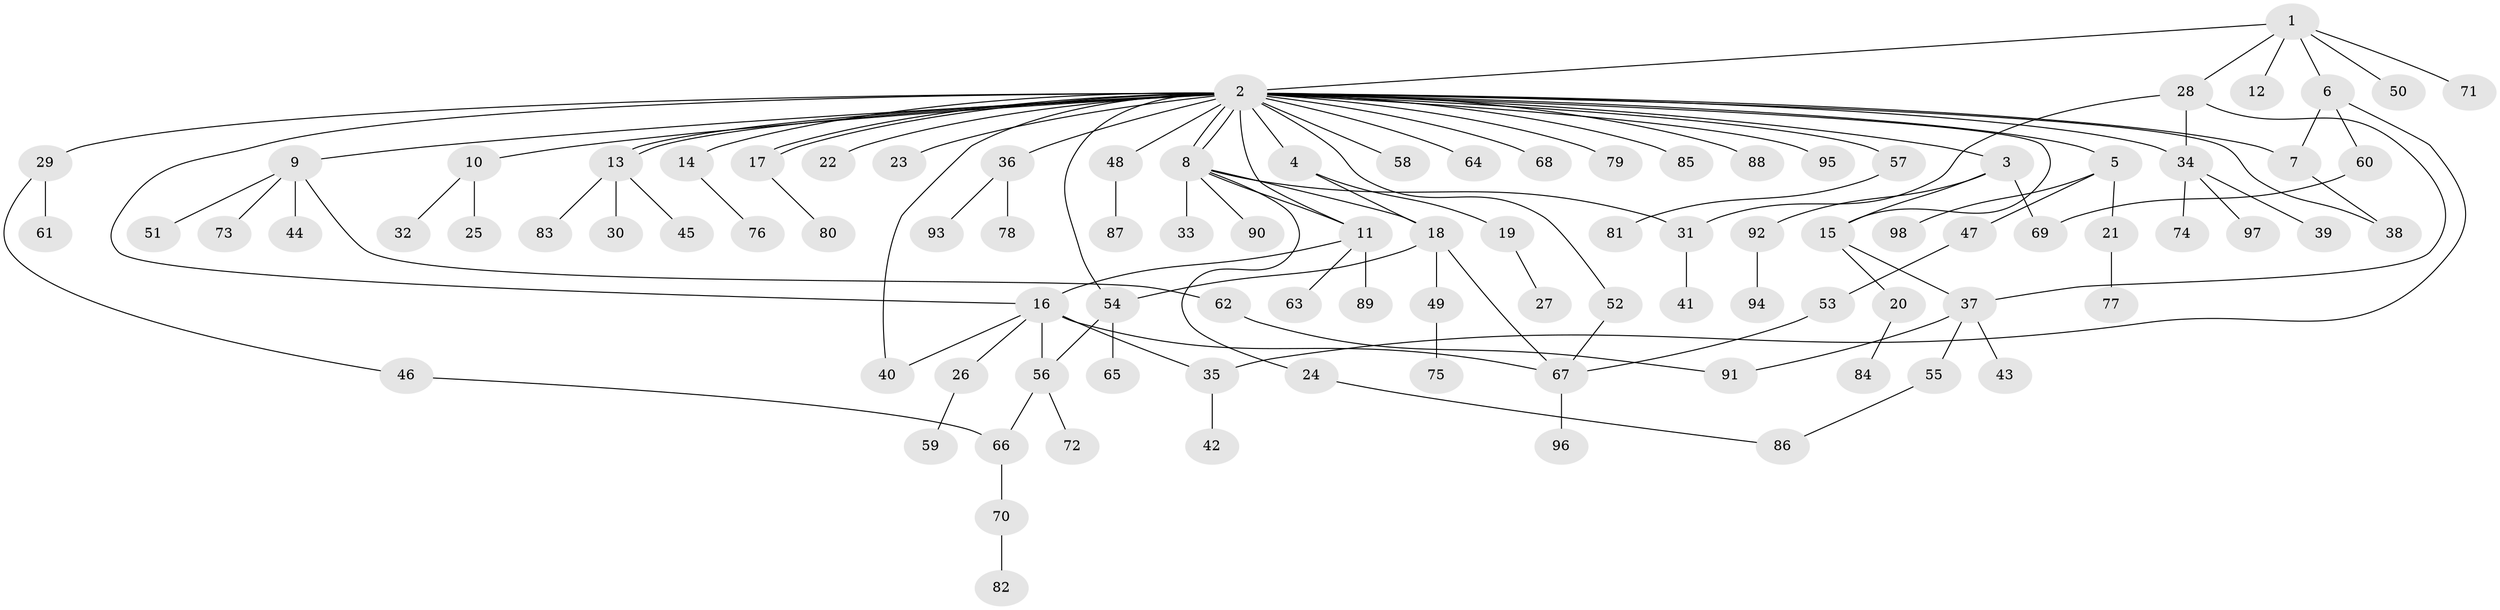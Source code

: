// coarse degree distribution, {5: 0.08620689655172414, 35: 0.017241379310344827, 4: 0.06896551724137931, 3: 0.08620689655172414, 8: 0.017241379310344827, 2: 0.1896551724137931, 1: 0.5344827586206896}
// Generated by graph-tools (version 1.1) at 2025/18/03/04/25 18:18:16]
// undirected, 98 vertices, 120 edges
graph export_dot {
graph [start="1"]
  node [color=gray90,style=filled];
  1;
  2;
  3;
  4;
  5;
  6;
  7;
  8;
  9;
  10;
  11;
  12;
  13;
  14;
  15;
  16;
  17;
  18;
  19;
  20;
  21;
  22;
  23;
  24;
  25;
  26;
  27;
  28;
  29;
  30;
  31;
  32;
  33;
  34;
  35;
  36;
  37;
  38;
  39;
  40;
  41;
  42;
  43;
  44;
  45;
  46;
  47;
  48;
  49;
  50;
  51;
  52;
  53;
  54;
  55;
  56;
  57;
  58;
  59;
  60;
  61;
  62;
  63;
  64;
  65;
  66;
  67;
  68;
  69;
  70;
  71;
  72;
  73;
  74;
  75;
  76;
  77;
  78;
  79;
  80;
  81;
  82;
  83;
  84;
  85;
  86;
  87;
  88;
  89;
  90;
  91;
  92;
  93;
  94;
  95;
  96;
  97;
  98;
  1 -- 2;
  1 -- 6;
  1 -- 12;
  1 -- 28;
  1 -- 50;
  1 -- 71;
  2 -- 3;
  2 -- 4;
  2 -- 5;
  2 -- 7;
  2 -- 8;
  2 -- 8;
  2 -- 9;
  2 -- 10;
  2 -- 11;
  2 -- 13;
  2 -- 13;
  2 -- 14;
  2 -- 15;
  2 -- 16;
  2 -- 17;
  2 -- 17;
  2 -- 22;
  2 -- 23;
  2 -- 29;
  2 -- 34;
  2 -- 36;
  2 -- 38;
  2 -- 40;
  2 -- 48;
  2 -- 52;
  2 -- 54;
  2 -- 57;
  2 -- 58;
  2 -- 64;
  2 -- 68;
  2 -- 79;
  2 -- 85;
  2 -- 88;
  2 -- 95;
  3 -- 15;
  3 -- 69;
  3 -- 92;
  4 -- 18;
  4 -- 19;
  5 -- 21;
  5 -- 47;
  5 -- 98;
  6 -- 7;
  6 -- 35;
  6 -- 60;
  7 -- 38;
  8 -- 11;
  8 -- 18;
  8 -- 24;
  8 -- 31;
  8 -- 33;
  8 -- 90;
  9 -- 44;
  9 -- 51;
  9 -- 62;
  9 -- 73;
  10 -- 25;
  10 -- 32;
  11 -- 16;
  11 -- 63;
  11 -- 89;
  13 -- 30;
  13 -- 45;
  13 -- 83;
  14 -- 76;
  15 -- 20;
  15 -- 37;
  16 -- 26;
  16 -- 35;
  16 -- 40;
  16 -- 56;
  16 -- 67;
  17 -- 80;
  18 -- 49;
  18 -- 54;
  18 -- 67;
  19 -- 27;
  20 -- 84;
  21 -- 77;
  24 -- 86;
  26 -- 59;
  28 -- 31;
  28 -- 34;
  28 -- 37;
  29 -- 46;
  29 -- 61;
  31 -- 41;
  34 -- 39;
  34 -- 74;
  34 -- 97;
  35 -- 42;
  36 -- 78;
  36 -- 93;
  37 -- 43;
  37 -- 55;
  37 -- 91;
  46 -- 66;
  47 -- 53;
  48 -- 87;
  49 -- 75;
  52 -- 67;
  53 -- 67;
  54 -- 56;
  54 -- 65;
  55 -- 86;
  56 -- 66;
  56 -- 72;
  57 -- 81;
  60 -- 69;
  62 -- 91;
  66 -- 70;
  67 -- 96;
  70 -- 82;
  92 -- 94;
}
